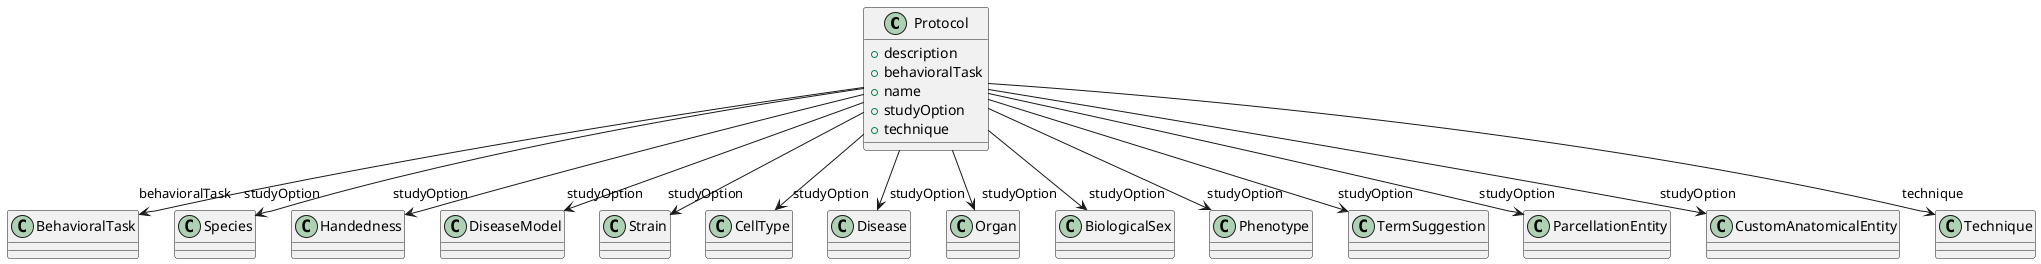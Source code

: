 @startuml
class Protocol {
+description
+behavioralTask
+name
+studyOption
+technique

}
Protocol -d-> "behavioralTask" BehavioralTask
Protocol -d-> "studyOption" Species
Protocol -d-> "studyOption" Handedness
Protocol -d-> "studyOption" DiseaseModel
Protocol -d-> "studyOption" Strain
Protocol -d-> "studyOption" CellType
Protocol -d-> "studyOption" Disease
Protocol -d-> "studyOption" Organ
Protocol -d-> "studyOption" BiologicalSex
Protocol -d-> "studyOption" Phenotype
Protocol -d-> "studyOption" TermSuggestion
Protocol -d-> "studyOption" ParcellationEntity
Protocol -d-> "studyOption" CustomAnatomicalEntity
Protocol -d-> "technique" Technique

@enduml